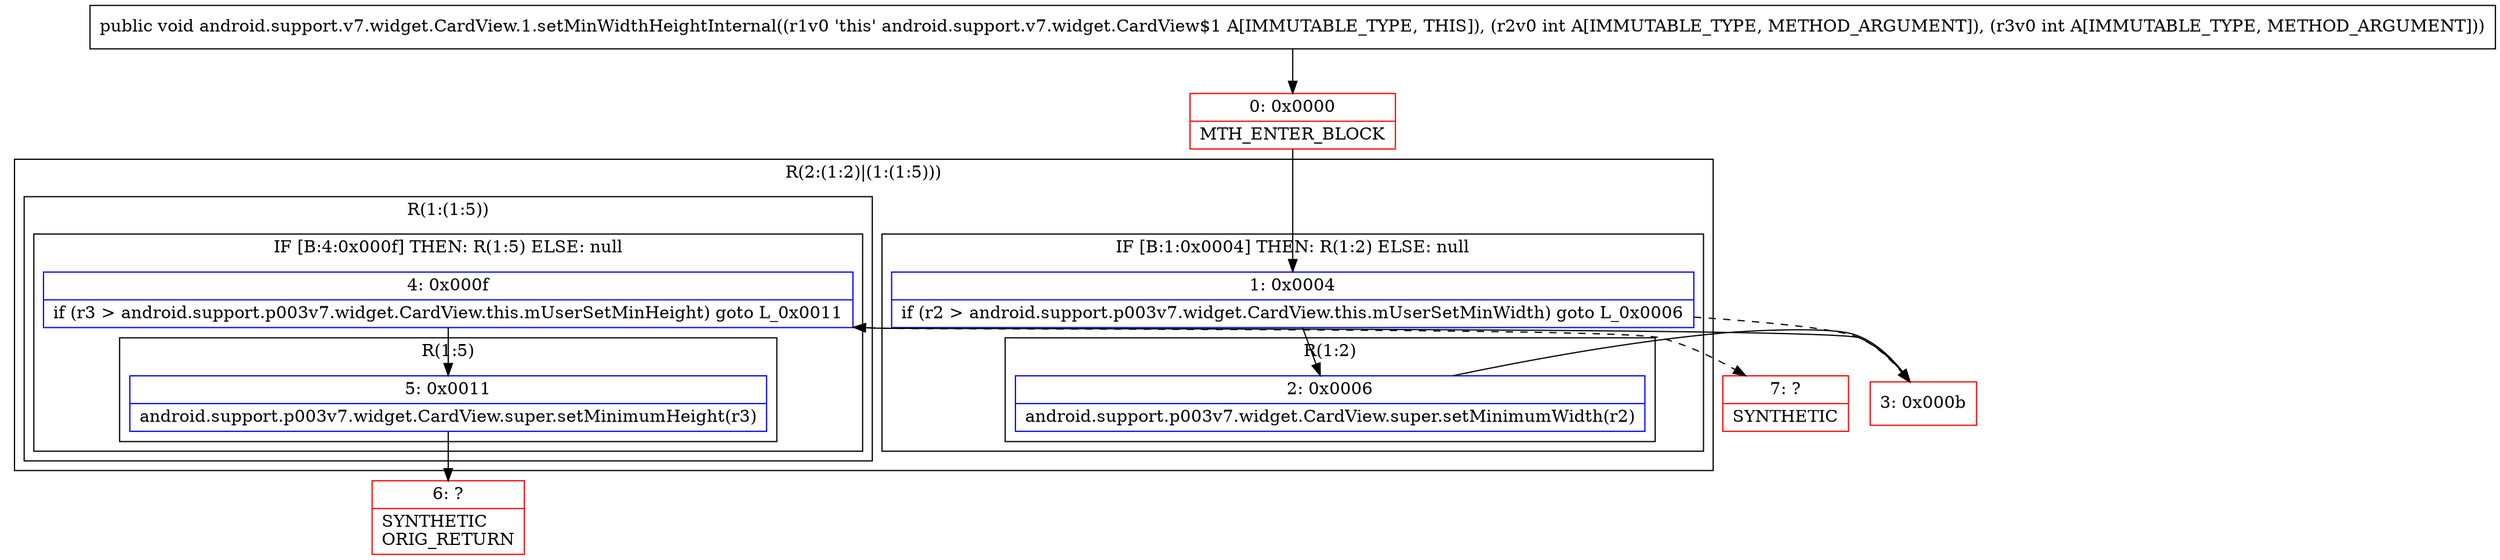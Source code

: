 digraph "CFG forandroid.support.v7.widget.CardView.1.setMinWidthHeightInternal(II)V" {
subgraph cluster_Region_1661174861 {
label = "R(2:(1:2)|(1:(1:5)))";
node [shape=record,color=blue];
subgraph cluster_IfRegion_1139380835 {
label = "IF [B:1:0x0004] THEN: R(1:2) ELSE: null";
node [shape=record,color=blue];
Node_1 [shape=record,label="{1\:\ 0x0004|if (r2 \> android.support.p003v7.widget.CardView.this.mUserSetMinWidth) goto L_0x0006\l}"];
subgraph cluster_Region_793051514 {
label = "R(1:2)";
node [shape=record,color=blue];
Node_2 [shape=record,label="{2\:\ 0x0006|android.support.p003v7.widget.CardView.super.setMinimumWidth(r2)\l}"];
}
}
subgraph cluster_Region_1974069087 {
label = "R(1:(1:5))";
node [shape=record,color=blue];
subgraph cluster_IfRegion_175584331 {
label = "IF [B:4:0x000f] THEN: R(1:5) ELSE: null";
node [shape=record,color=blue];
Node_4 [shape=record,label="{4\:\ 0x000f|if (r3 \> android.support.p003v7.widget.CardView.this.mUserSetMinHeight) goto L_0x0011\l}"];
subgraph cluster_Region_84067820 {
label = "R(1:5)";
node [shape=record,color=blue];
Node_5 [shape=record,label="{5\:\ 0x0011|android.support.p003v7.widget.CardView.super.setMinimumHeight(r3)\l}"];
}
}
}
}
Node_0 [shape=record,color=red,label="{0\:\ 0x0000|MTH_ENTER_BLOCK\l}"];
Node_3 [shape=record,color=red,label="{3\:\ 0x000b}"];
Node_6 [shape=record,color=red,label="{6\:\ ?|SYNTHETIC\lORIG_RETURN\l}"];
Node_7 [shape=record,color=red,label="{7\:\ ?|SYNTHETIC\l}"];
MethodNode[shape=record,label="{public void android.support.v7.widget.CardView.1.setMinWidthHeightInternal((r1v0 'this' android.support.v7.widget.CardView$1 A[IMMUTABLE_TYPE, THIS]), (r2v0 int A[IMMUTABLE_TYPE, METHOD_ARGUMENT]), (r3v0 int A[IMMUTABLE_TYPE, METHOD_ARGUMENT])) }"];
MethodNode -> Node_0;
Node_1 -> Node_2;
Node_1 -> Node_3[style=dashed];
Node_2 -> Node_3;
Node_4 -> Node_5;
Node_4 -> Node_7[style=dashed];
Node_5 -> Node_6;
Node_0 -> Node_1;
Node_3 -> Node_4;
}

